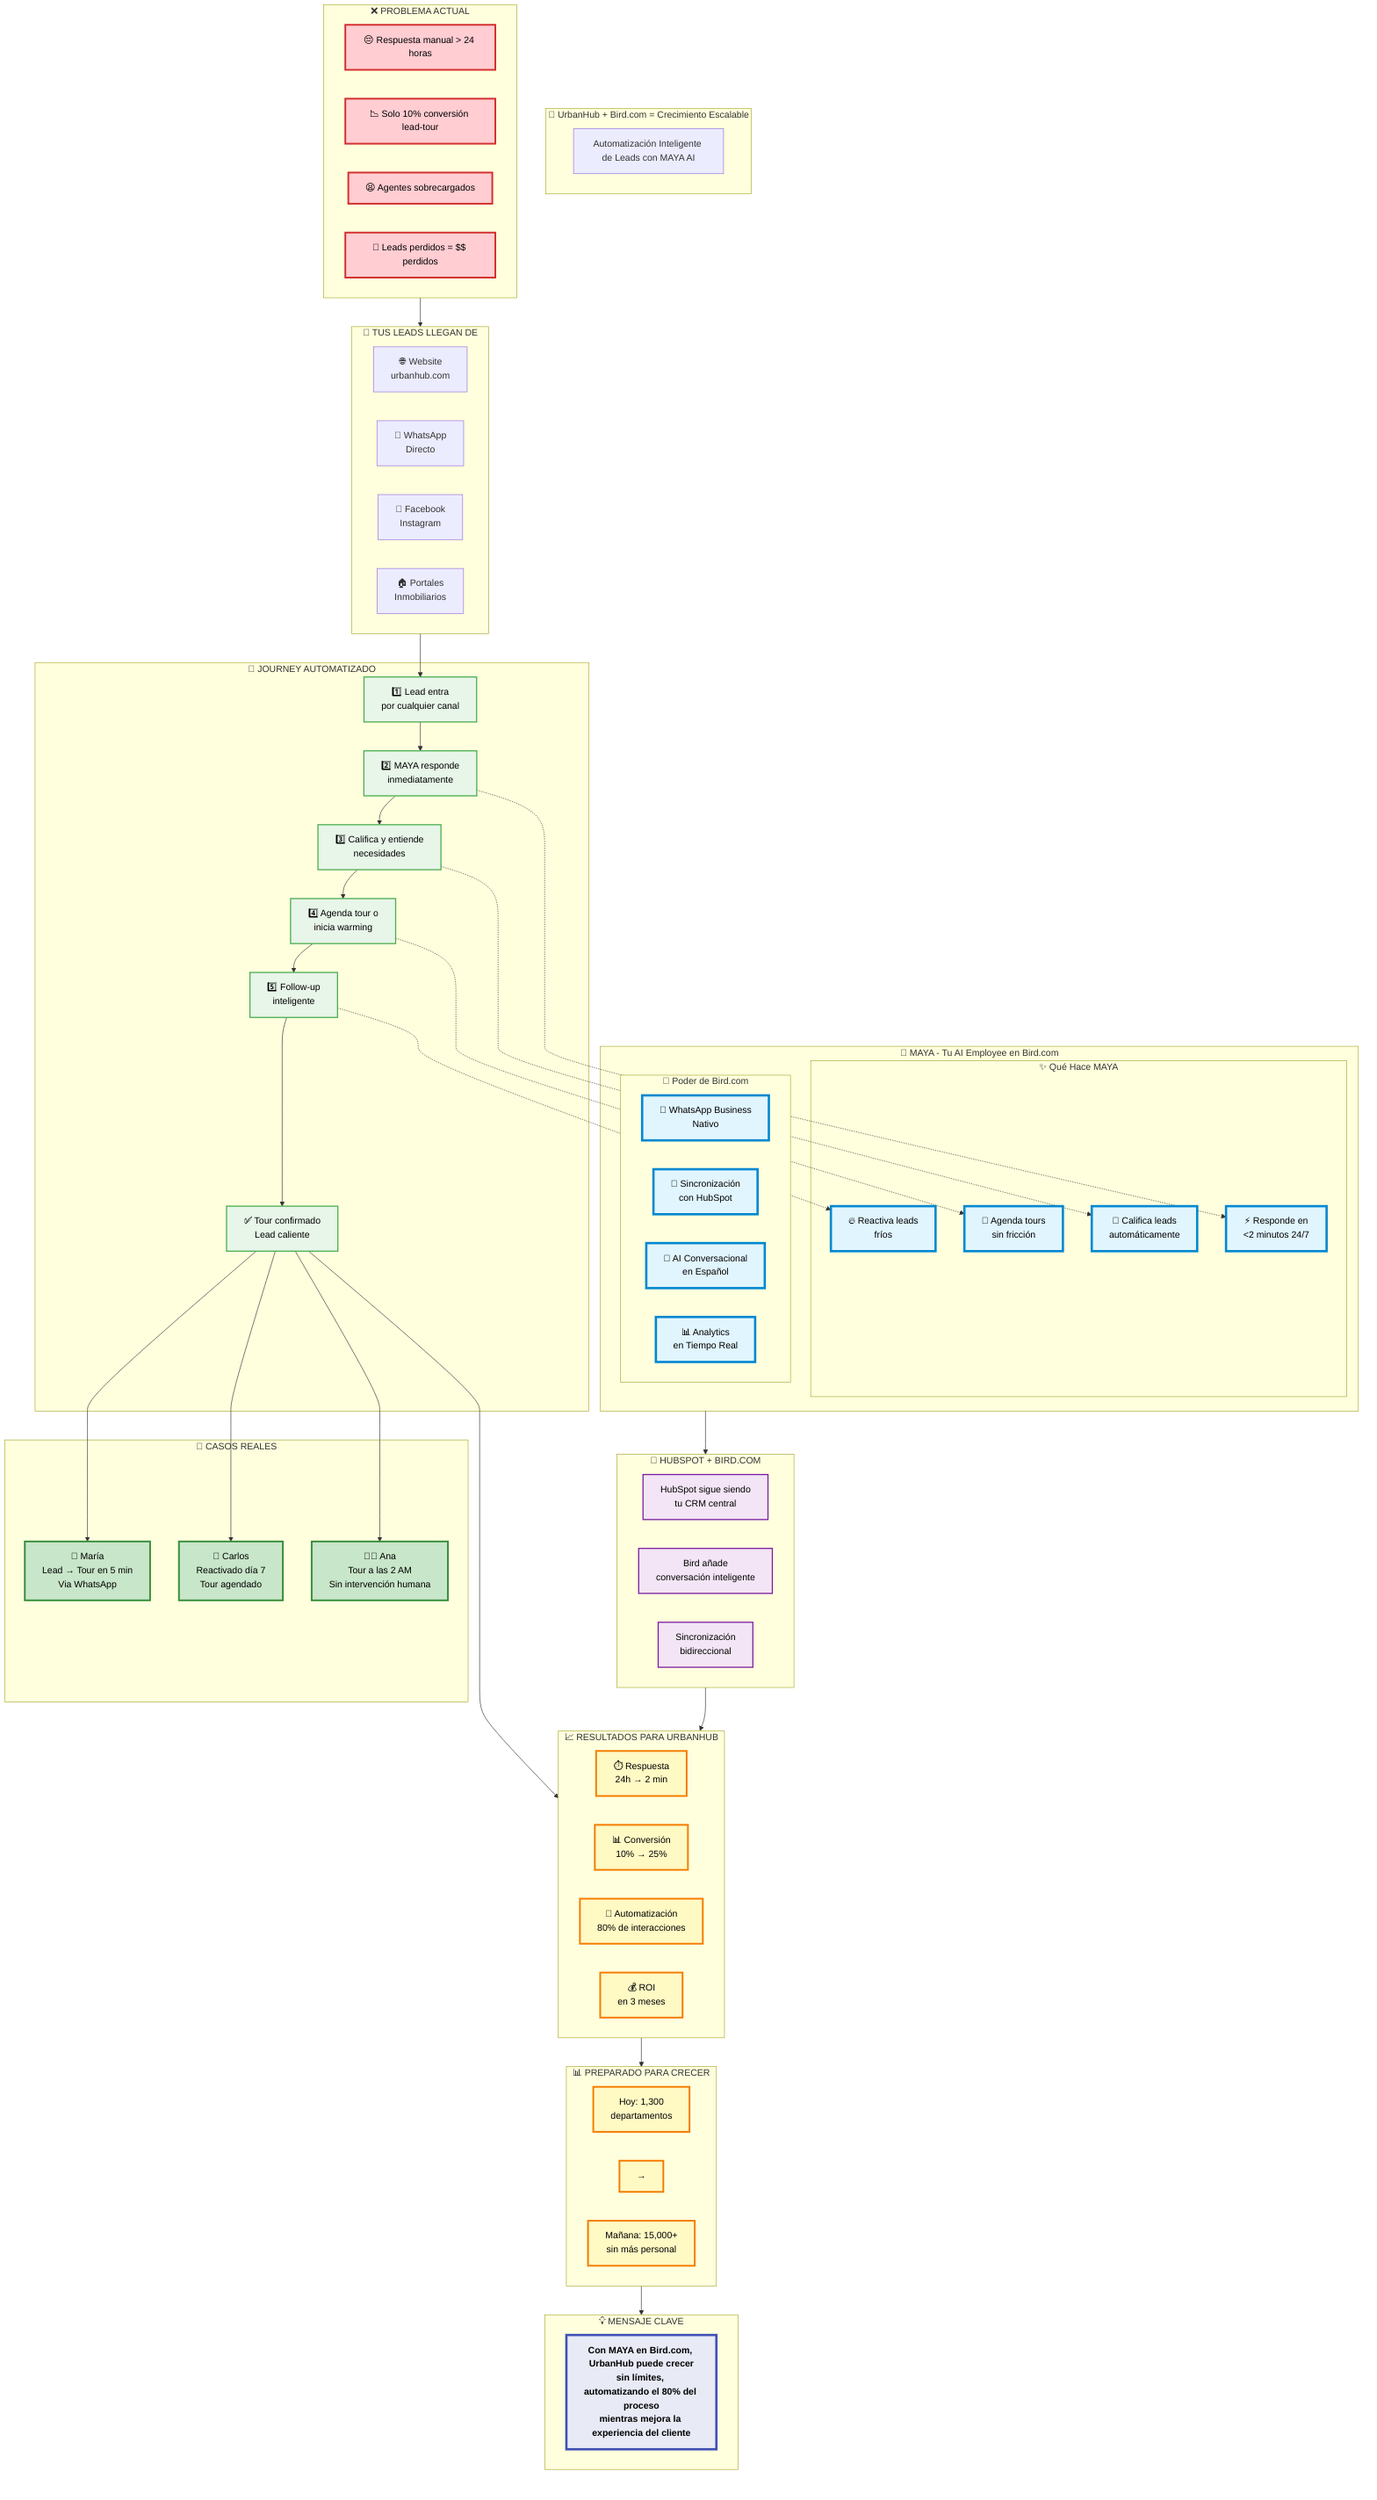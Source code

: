 flowchart TB
    %% MAYA AI - Solución UrbanHub con Bird.com
    %% Diagrama Ejecutivo para CEO
    
    %% Título Principal
    subgraph Title["🏢 UrbanHub + Bird.com = Crecimiento Escalable"]
        T1["Automatización Inteligente de Leads con MAYA AI"]
    end
    
    %% El Problema Actual
    subgraph Problem["❌ PROBLEMA ACTUAL"]
        P1["😔 Respuesta manual > 24 horas"]
        P2["📉 Solo 10% conversión lead-tour"]
        P3["😫 Agentes sobrecargados"]
        P4["💸 Leads perdidos = $$ perdidos"]
    end
    
    %% De Dónde Vienen los Leads
    subgraph Sources["📱 TUS LEADS LLEGAN DE"]
        S1["🌐 Website<br/>urbanhub.com"]
        S2["💬 WhatsApp<br/>Directo"]
        S3["📘 Facebook<br/>Instagram"]
        S4["🏠 Portales<br/>Inmobiliarios"]
    end
    
    %% La Solución MAYA
    subgraph Maya["🤖 MAYA - Tu AI Employee en Bird.com"]
        subgraph Core["✨ Qué Hace MAYA"]
            M1["⚡ Responde en<br/><2 minutos 24/7"]
            M2["🎯 Califica leads<br/>automáticamente"]
            M3["📅 Agenda tours<br/>sin fricción"]
            M4["🔥 Reactiva leads<br/>fríos"]
        end
        
        subgraph Power["💪 Poder de Bird.com"]
            B1["💬 WhatsApp Business<br/>Nativo"]
            B2["🔄 Sincronización<br/>con HubSpot"]
            B3["🧠 AI Conversacional<br/>en Español"]
            B4["📊 Analytics<br/>en Tiempo Real"]
        end
    end
    
    %% Customer Journey Simplificado
    subgraph Journey["🚀 JOURNEY AUTOMATIZADO"]
        J1["1️⃣ Lead entra<br/>por cualquier canal"]
        J2["2️⃣ MAYA responde<br/>inmediatamente"]
        J3["3️⃣ Califica y entiende<br/>necesidades"]
        J4["4️⃣ Agenda tour o<br/>inicia warming"]
        J5["5️⃣ Follow-up<br/>inteligente"]
        J6["✅ Tour confirmado<br/>Lead caliente"]
    end
    
    %% Casos de Éxito
    subgraph Success["🌟 CASOS REALES"]
        C1["👩 María<br/>Lead → Tour en 5 min<br/>Via WhatsApp"]
        C2["👨 Carlos<br/>Reactivado día 7<br/>Tour agendado"]
        C3["👩‍💼 Ana<br/>Tour a las 2 AM<br/>Sin intervención humana"]
    end
    
    %% Resultados Esperados
    subgraph Results["📈 RESULTADOS PARA URBANHUB"]
        R1["⏱️ Respuesta<br/>24h → 2 min"]
        R2["📊 Conversión<br/>10% → 25%"]
        R3["🤖 Automatización<br/>80% de interacciones"]
        R4["💰 ROI<br/>en 3 meses"]
    end
    
    %% Integración HubSpot
    subgraph Integration["🔗 HUBSPOT + BIRD.COM"]
        H1["HubSpot sigue siendo<br/>tu CRM central"]
        H2["Bird añade<br/>conversación inteligente"]
        H3["Sincronización<br/>bidireccional"]
    end
    
    %% Escalabilidad
    subgraph Scale["📊 PREPARADO PARA CRECER"]
        SC1["Hoy: 1,300<br/>departamentos"]
        SC2["→"]
        SC3["Mañana: 15,000+<br/>sin más personal"]
    end
    
    %% Conexiones del Flujo Principal
    Problem --> Sources
    Sources --> J1
    J1 --> J2
    J2 --> J3
    J3 --> J4
    J4 --> J5
    J5 --> J6
    J6 --> Results
    
    %% Conexiones de MAYA
    J2 -.-> M1
    J3 -.-> M2
    J4 -.-> M3
    J5 -.-> M4
    
    %% Casos de éxito
    J6 --> C1
    J6 --> C2
    J6 --> C3
    
    %% HubSpot Integration
    Maya --> Integration
    Integration --> Results
    
    %% Escalabilidad
    Results --> Scale
    
    %% Styling Ejecutivo
    classDef problem fill:#FFCDD2,stroke:#D32F2F,stroke-width:3px,color:#000
    classDef solution fill:#C8E6C9,stroke:#388E3C,stroke-width:3px,color:#000
    classDef maya fill:#E1F5FE,stroke:#0288D1,stroke-width:4px,color:#000
    classDef results fill:#FFF9C4,stroke:#F57C00,stroke-width:3px,color:#000
    classDef journey fill:#E8F5E9,stroke:#4CAF50,stroke-width:2px,color:#000
    classDef integration fill:#F3E5F5,stroke:#7B1FA2,stroke-width:2px,color:#000
    
    class P1,P2,P3,P4 problem
    class M1,M2,M3,M4,B1,B2,B3,B4 maya
    class R1,R2,R3,R4 results
    class J1,J2,J3,J4,J5,J6 journey
    class H1,H2,H3 integration
    class C1,C2,C3 solution
    class SC1,SC2,SC3 results
    
    %% Mensaje Final
    subgraph Message["💡 MENSAJE CLAVE"]
        MSG["Con MAYA en Bird.com, UrbanHub puede crecer<br/>sin límites, automatizando el 80% del proceso<br/>mientras mejora la experiencia del cliente"]
    end
    
    Scale --> Message
    
    classDef message fill:#E8EAF6,stroke:#3F51B5,stroke-width:4px,color:#000,font-weight:bold
    class MSG message
